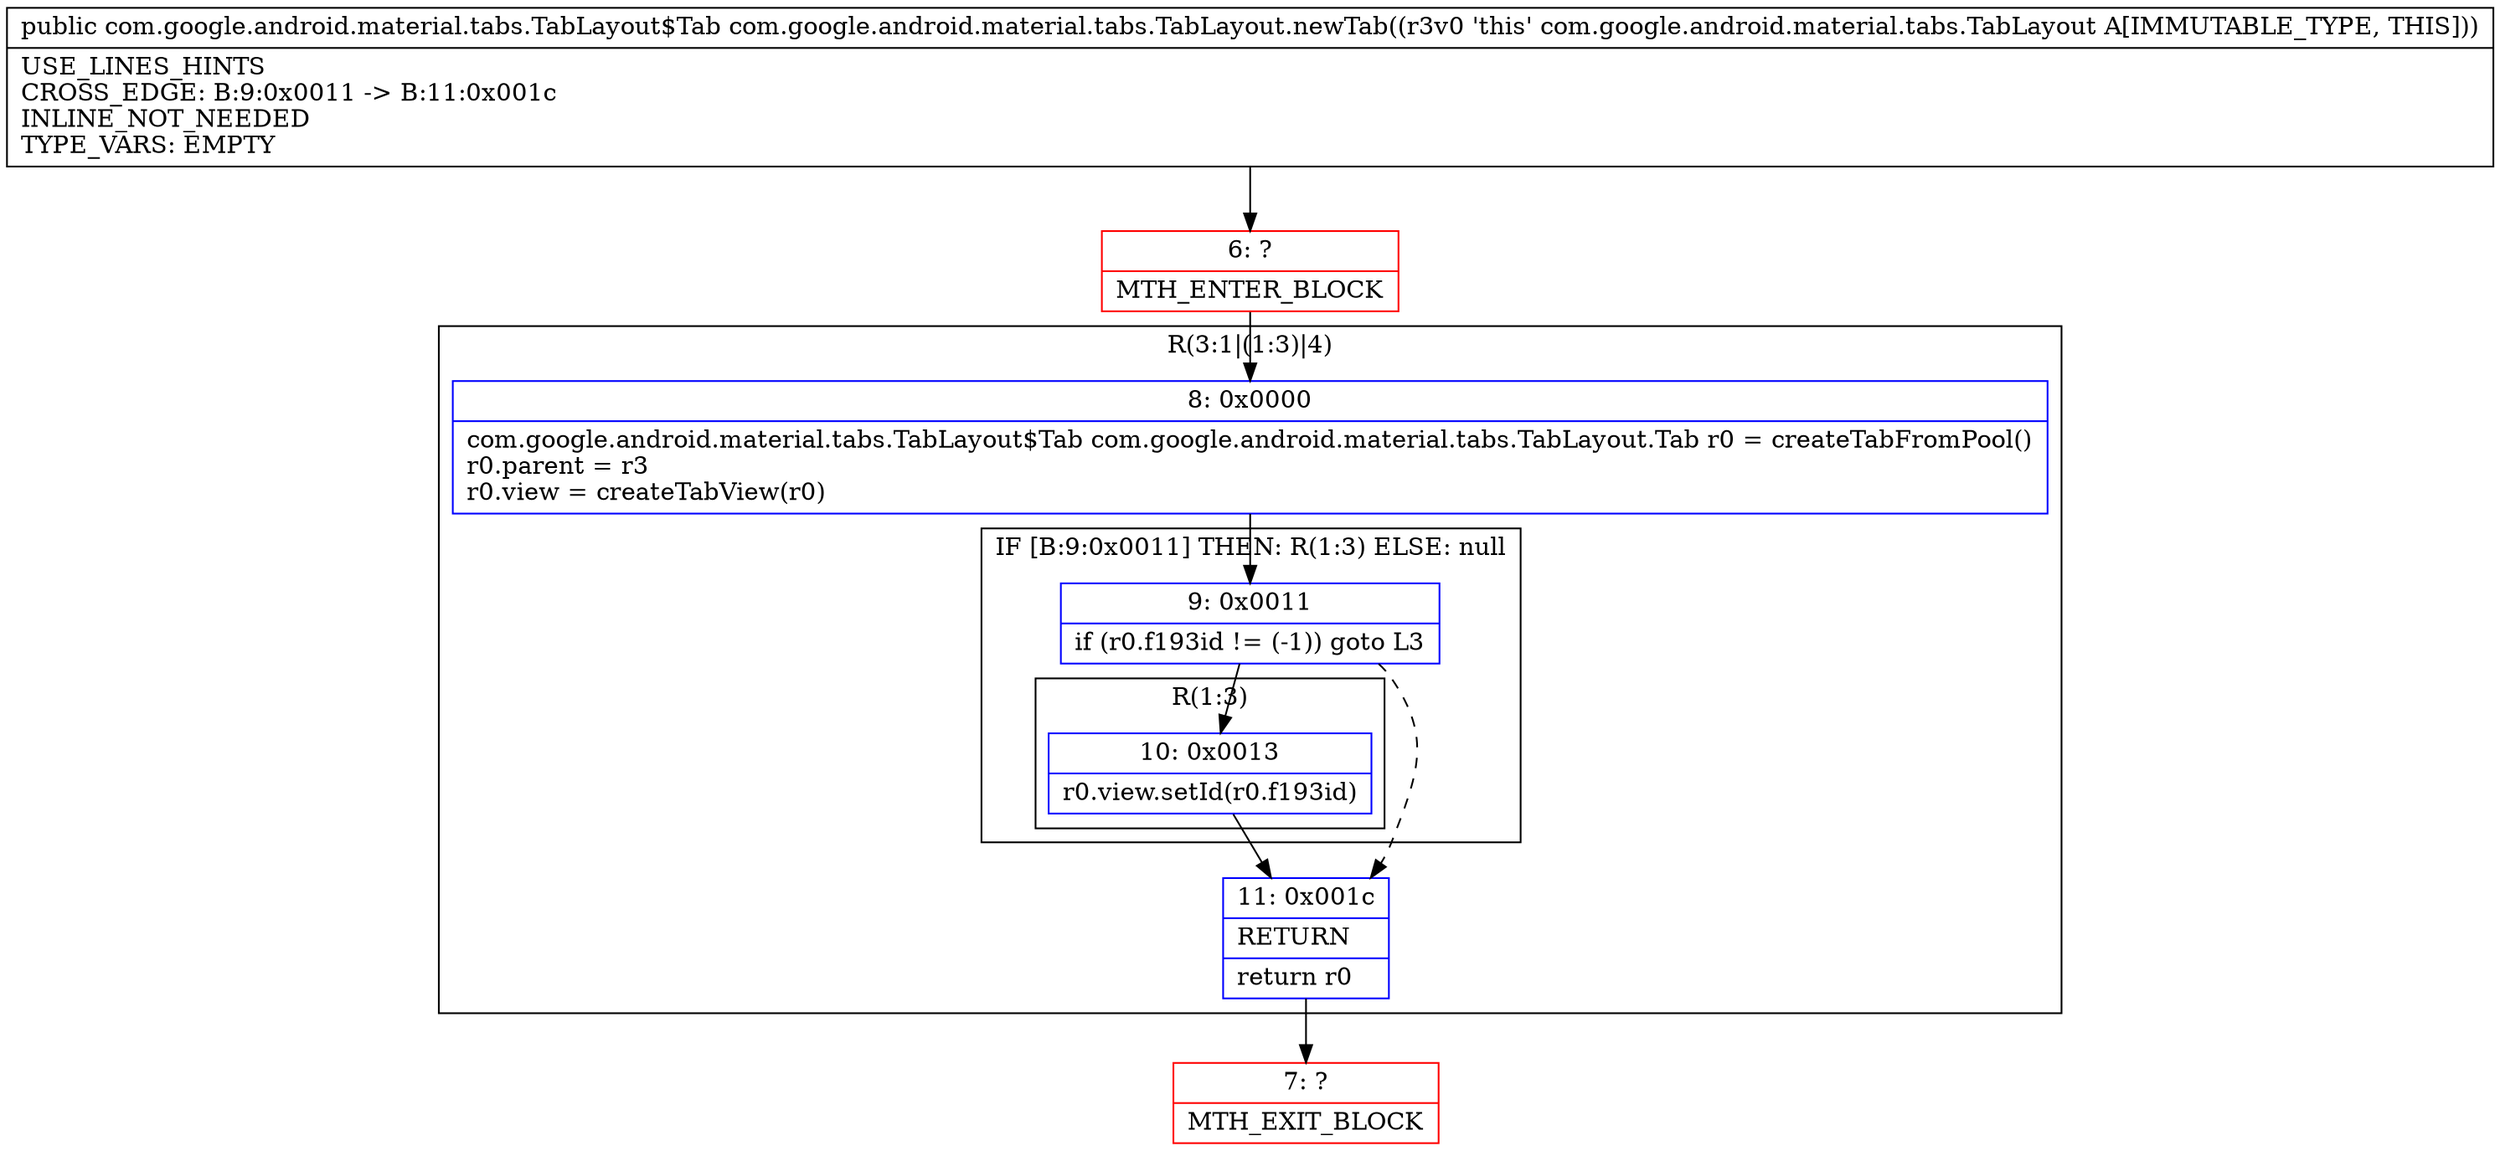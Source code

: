 digraph "CFG forcom.google.android.material.tabs.TabLayout.newTab()Lcom\/google\/android\/material\/tabs\/TabLayout$Tab;" {
subgraph cluster_Region_1359576905 {
label = "R(3:1|(1:3)|4)";
node [shape=record,color=blue];
Node_8 [shape=record,label="{8\:\ 0x0000|com.google.android.material.tabs.TabLayout$Tab com.google.android.material.tabs.TabLayout.Tab r0 = createTabFromPool()\lr0.parent = r3\lr0.view = createTabView(r0)\l}"];
subgraph cluster_IfRegion_38479891 {
label = "IF [B:9:0x0011] THEN: R(1:3) ELSE: null";
node [shape=record,color=blue];
Node_9 [shape=record,label="{9\:\ 0x0011|if (r0.f193id != (\-1)) goto L3\l}"];
subgraph cluster_Region_1108804651 {
label = "R(1:3)";
node [shape=record,color=blue];
Node_10 [shape=record,label="{10\:\ 0x0013|r0.view.setId(r0.f193id)\l}"];
}
}
Node_11 [shape=record,label="{11\:\ 0x001c|RETURN\l|return r0\l}"];
}
Node_6 [shape=record,color=red,label="{6\:\ ?|MTH_ENTER_BLOCK\l}"];
Node_7 [shape=record,color=red,label="{7\:\ ?|MTH_EXIT_BLOCK\l}"];
MethodNode[shape=record,label="{public com.google.android.material.tabs.TabLayout$Tab com.google.android.material.tabs.TabLayout.newTab((r3v0 'this' com.google.android.material.tabs.TabLayout A[IMMUTABLE_TYPE, THIS]))  | USE_LINES_HINTS\lCROSS_EDGE: B:9:0x0011 \-\> B:11:0x001c\lINLINE_NOT_NEEDED\lTYPE_VARS: EMPTY\l}"];
MethodNode -> Node_6;Node_8 -> Node_9;
Node_9 -> Node_10;
Node_9 -> Node_11[style=dashed];
Node_10 -> Node_11;
Node_11 -> Node_7;
Node_6 -> Node_8;
}


